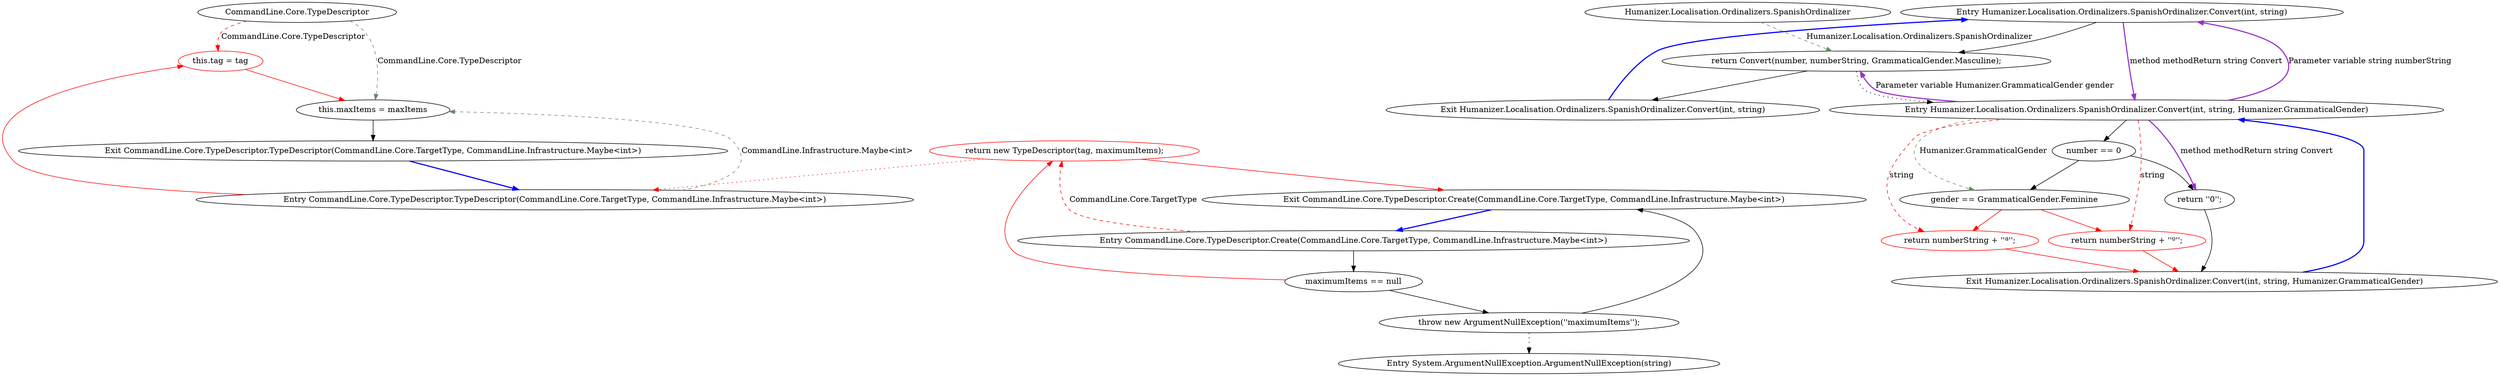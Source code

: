 digraph  {
n10 [label="CommandLine.Core.TypeDescriptor", span=""];
n0 [label="Entry CommandLine.Core.TypeDescriptor.TypeDescriptor(CommandLine.Core.TargetType, CommandLine.Infrastructure.Maybe<int>)", span="13-13", cluster="CommandLine.Core.TypeDescriptor.TypeDescriptor(CommandLine.Core.TargetType, CommandLine.Infrastructure.Maybe<int>)"];
n1 [label="this.tag = tag", span="15-15", cluster="CommandLine.Core.TypeDescriptor.TypeDescriptor(CommandLine.Core.TargetType, CommandLine.Infrastructure.Maybe<int>)", color=red, community=0];
n2 [label="this.maxItems = maxItems", span="16-16", cluster="CommandLine.Core.TypeDescriptor.TypeDescriptor(CommandLine.Core.TargetType, CommandLine.Infrastructure.Maybe<int>)"];
n3 [label="Exit CommandLine.Core.TypeDescriptor.TypeDescriptor(CommandLine.Core.TargetType, CommandLine.Infrastructure.Maybe<int>)", span="13-13", cluster="CommandLine.Core.TypeDescriptor.TypeDescriptor(CommandLine.Core.TargetType, CommandLine.Infrastructure.Maybe<int>)"];
n4 [label="Entry CommandLine.Core.TypeDescriptor.Create(CommandLine.Core.TargetType, CommandLine.Infrastructure.Maybe<int>)", span="29-29", cluster="CommandLine.Core.TypeDescriptor.Create(CommandLine.Core.TargetType, CommandLine.Infrastructure.Maybe<int>)"];
n5 [label="maximumItems == null", span="31-31", cluster="CommandLine.Core.TypeDescriptor.Create(CommandLine.Core.TargetType, CommandLine.Infrastructure.Maybe<int>)"];
n7 [label="return new TypeDescriptor(tag, maximumItems);", span="33-33", cluster="CommandLine.Core.TypeDescriptor.Create(CommandLine.Core.TargetType, CommandLine.Infrastructure.Maybe<int>)", color=red, community=0];
n6 [label="throw new ArgumentNullException(''maximumItems'');", span="31-31", cluster="CommandLine.Core.TypeDescriptor.Create(CommandLine.Core.TargetType, CommandLine.Infrastructure.Maybe<int>)"];
n8 [label="Exit CommandLine.Core.TypeDescriptor.Create(CommandLine.Core.TargetType, CommandLine.Infrastructure.Maybe<int>)", span="29-29", cluster="CommandLine.Core.TypeDescriptor.Create(CommandLine.Core.TargetType, CommandLine.Infrastructure.Maybe<int>)"];
n9 [label="Entry System.ArgumentNullException.ArgumentNullException(string)", span="0-0", cluster="System.ArgumentNullException.ArgumentNullException(string)"];
m0_0 [label="Entry Humanizer.Localisation.Ordinalizers.SpanishOrdinalizer.Convert(int, string)", span="4-4", cluster="Humanizer.Localisation.Ordinalizers.SpanishOrdinalizer.Convert(int, string)", file="Tokenizer.cs"];
m0_1 [label="return Convert(number, numberString, GrammaticalGender.Masculine);", span="6-6", cluster="Humanizer.Localisation.Ordinalizers.SpanishOrdinalizer.Convert(int, string)", file="Tokenizer.cs"];
m0_2 [label="Exit Humanizer.Localisation.Ordinalizers.SpanishOrdinalizer.Convert(int, string)", span="4-4", cluster="Humanizer.Localisation.Ordinalizers.SpanishOrdinalizer.Convert(int, string)", file="Tokenizer.cs"];
m0_3 [label="Entry Humanizer.Localisation.Ordinalizers.SpanishOrdinalizer.Convert(int, string, Humanizer.GrammaticalGender)", span="9-9", cluster="Humanizer.Localisation.Ordinalizers.SpanishOrdinalizer.Convert(int, string, Humanizer.GrammaticalGender)", file="Tokenizer.cs"];
m0_4 [label="number == 0", span="12-12", cluster="Humanizer.Localisation.Ordinalizers.SpanishOrdinalizer.Convert(int, string, Humanizer.GrammaticalGender)", file="Tokenizer.cs"];
m0_6 [label="gender == GrammaticalGender.Feminine", span="15-15", cluster="Humanizer.Localisation.Ordinalizers.SpanishOrdinalizer.Convert(int, string, Humanizer.GrammaticalGender)", file="Tokenizer.cs"];
m0_7 [label="return numberString + ''ª'';", span="16-16", cluster="Humanizer.Localisation.Ordinalizers.SpanishOrdinalizer.Convert(int, string, Humanizer.GrammaticalGender)", color=red, community=0, file="Tokenizer.cs"];
m0_8 [label="return numberString + ''º'';", span="18-18", cluster="Humanizer.Localisation.Ordinalizers.SpanishOrdinalizer.Convert(int, string, Humanizer.GrammaticalGender)", color=red, community=0, file="Tokenizer.cs"];
m0_5 [label="return ''0'';", span="13-13", cluster="Humanizer.Localisation.Ordinalizers.SpanishOrdinalizer.Convert(int, string, Humanizer.GrammaticalGender)", file="Tokenizer.cs"];
m0_9 [label="Exit Humanizer.Localisation.Ordinalizers.SpanishOrdinalizer.Convert(int, string, Humanizer.GrammaticalGender)", span="9-9", cluster="Humanizer.Localisation.Ordinalizers.SpanishOrdinalizer.Convert(int, string, Humanizer.GrammaticalGender)", file="Tokenizer.cs"];
m0_10 [label="Humanizer.Localisation.Ordinalizers.SpanishOrdinalizer", span="", file="Tokenizer.cs"];
n10 -> n1  [key=1, style=dashed, color=red, label="CommandLine.Core.TypeDescriptor"];
n10 -> n2  [key=1, style=dashed, color=darkseagreen4, label="CommandLine.Core.TypeDescriptor"];
n0 -> n1  [key=0, style=solid, color=red];
n0 -> n2  [key=1, style=dashed, color=darkseagreen4, label="CommandLine.Infrastructure.Maybe<int>"];
n1 -> n2  [key=0, style=solid, color=red];
n2 -> n3  [key=0, style=solid];
n3 -> n0  [key=0, style=bold, color=blue];
n4 -> n5  [key=0, style=solid];
n4 -> n7  [key=1, style=dashed, color=red, label="CommandLine.Core.TargetType"];
n5 -> n6  [key=0, style=solid];
n5 -> n7  [key=0, style=solid, color=red];
n7 -> n8  [key=0, style=solid, color=red];
n7 -> n0  [key=2, style=dotted, color=red];
n6 -> n8  [key=0, style=solid];
n6 -> n9  [key=2, style=dotted];
n8 -> n4  [key=0, style=bold, color=blue];
m0_0 -> m0_1  [key=0, style=solid];
m0_0 -> m0_3  [key=3, color=darkorchid, style=bold, label="method methodReturn string Convert"];
m0_1 -> m0_2  [key=0, style=solid];
m0_1 -> m0_3  [key=2, style=dotted];
m0_2 -> m0_0  [key=0, style=bold, color=blue];
m0_3 -> m0_4  [key=0, style=solid];
m0_3 -> m0_6  [key=1, style=dashed, color=darkseagreen4, label="Humanizer.GrammaticalGender"];
m0_3 -> m0_7  [key=1, style=dashed, color=red, label=string];
m0_3 -> m0_8  [key=1, style=dashed, color=red, label=string];
m0_3 -> m0_0  [key=3, color=darkorchid, style=bold, label="Parameter variable string numberString"];
m0_3 -> m0_1  [key=3, color=darkorchid, style=bold, label="Parameter variable Humanizer.GrammaticalGender gender"];
m0_3 -> m0_5  [key=3, color=darkorchid, style=bold, label="method methodReturn string Convert"];
m0_4 -> m0_5  [key=0, style=solid];
m0_4 -> m0_6  [key=0, style=solid];
m0_6 -> m0_7  [key=0, style=solid, color=red];
m0_6 -> m0_8  [key=0, style=solid, color=red];
m0_7 -> m0_9  [key=0, style=solid, color=red];
m0_8 -> m0_9  [key=0, style=solid, color=red];
m0_5 -> m0_9  [key=0, style=solid];
m0_9 -> m0_3  [key=0, style=bold, color=blue];
m0_10 -> m0_1  [key=1, style=dashed, color=darkseagreen4, label="Humanizer.Localisation.Ordinalizers.SpanishOrdinalizer"];
}
